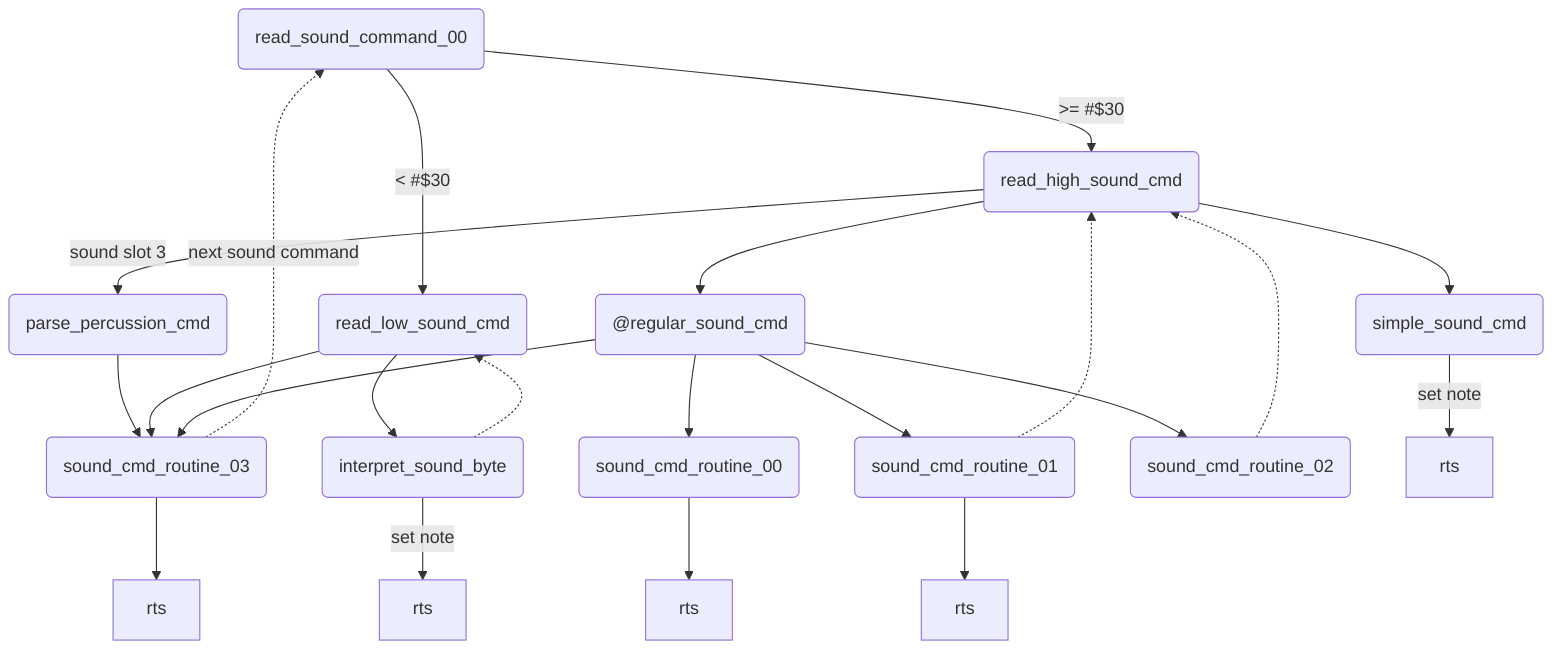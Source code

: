 %% This is a mermaid file (https://github.com/mermaid-js/mermaid)
%% This shows the simplified overview of the audio engine
flowchart TD

    6(read_sound_command_00) -->|< #$30|8(read_low_sound_cmd)
    6 --> |>= #$30|9(read_high_sound_cmd)
    9 --> |sound slot 3|11(parse_percussion_cmd)
    11 --> 16
    9 --> 13("@regular_sound_cmd")
    9 --> 14(simple_sound_cmd)
    14 --> |set note|42[rts]
    8 --> 16(sound_cmd_routine_03)
    16 --> 43[rts]
    16 -.-> |next sound command|6
    8 --> 17(interpret_sound_byte)
    17 --> |set note|46[rts]
    17 -.-> 8
    13 --> 39(sound_cmd_routine_00)
    39 --> 44[rts]
    13 --> 40(sound_cmd_routine_01)
    13 --> 41(sound_cmd_routine_02)
    13 --> 16
    41 -.-> 9
    40 --> 45[rts]
    40 -.-> 9